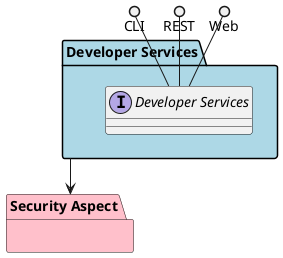 @startuml


package "Security Aspect" #pink {

}


package "Developer Services" #lightblue {

    interface "Developer Services" as i {
    
    }
}

CLI ()-- i
REST ()-- i
Web ()-- i

package "Developer Services" #lightblue {


}


    "Developer Services" --> "Security Aspect"


@enduml
